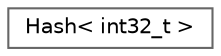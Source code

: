 digraph "Graphical Class Hierarchy"
{
 // LATEX_PDF_SIZE
  bgcolor="transparent";
  edge [fontname=Helvetica,fontsize=10,labelfontname=Helvetica,labelfontsize=10];
  node [fontname=Helvetica,fontsize=10,shape=box,height=0.2,width=0.4];
  rankdir="LR";
  Node0 [id="Node000000",label="Hash\< int32_t \>",height=0.2,width=0.4,color="grey40", fillcolor="white", style="filled",URL="$structFoam_1_1Hash_3_01int32__t_01_4.html",tooltip="Hashing of integral type: int32_t."];
}
